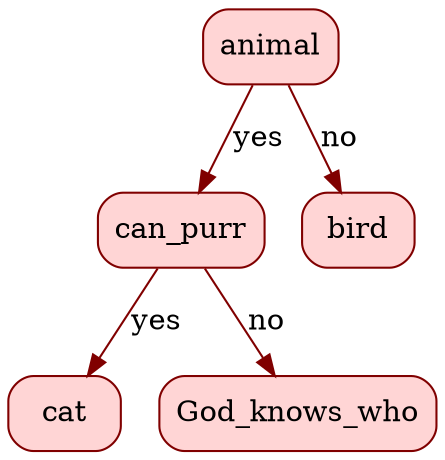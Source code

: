 digraph {
  rankdir = HR;
  node [shape = Mrecord, color = "#800000", style = filled, fillcolor = "#FFD5D5"];
  node_000001c4a8cf6bb0[label = " animal "]; 
  node_000001c4a8cf6bf0[label = " can_purr "]; 
  node_000001c4a8cf6c30[label = " cat "]; 
  node_000001c4a8cf6c70[label = " God_knows_who "]; 
  node_000001c4a8cf6cb0[label = " bird "]; 
  node_000001c4a8cf6bb0 -> node_000001c4a8cf6bf0 [label = "yes", weight = 1, color = "#800000"];
  node_000001c4a8cf6bf0 -> node_000001c4a8cf6c30 [label = "yes", weight = 1, color = "#800000"];
  node_000001c4a8cf6bf0 -> node_000001c4a8cf6c70 [label = "no", weight = 1, color = "#800000"];
  node_000001c4a8cf6bb0 -> node_000001c4a8cf6cb0 [label = "no", weight = 1, color = "#800000"];
}